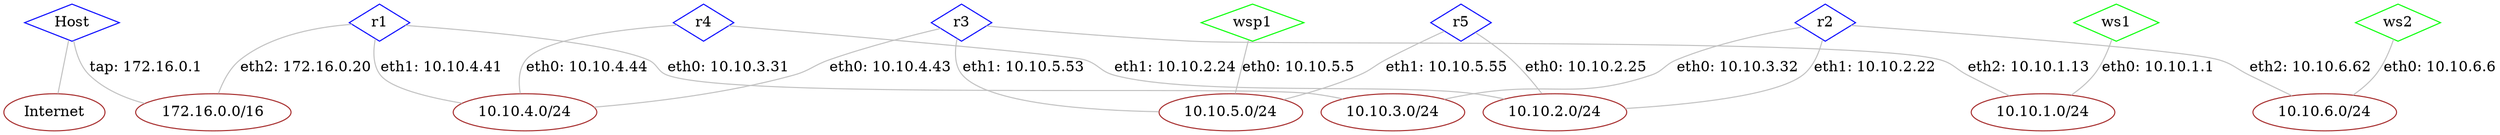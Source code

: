 graph G {
edge [len=1.5];
node [shape=diamond, color="green"];
Host [color="blue"];
r1 [color="blue"];
r2 [color="blue"];
r3 [color="blue"];
r4 [color="blue"];
r5 [color="blue"];
ws1;
ws2;
wsp1;
node [shape=ellipse, color="brown"];
lan2 [label="10.10.2.0/24"];
lan4 [label="10.10.4.0/24"];
lan5 [label="10.10.5.0/24"];
lan2 [label="10.10.2.0/24"];
lan5 [label="10.10.5.0/24"];
tap [label="172.16.0.0/16"];
lan4 [label="10.10.4.0/24"];
lan3 [label="10.10.3.0/24"];
lan6 [label="10.10.6.0/24"];
lan2 [label="10.10.2.0/24"];
lan3 [label="10.10.3.0/24"];
lan1 [label="10.10.1.0/24"];
lan5 [label="10.10.5.0/24"];
lan4 [label="10.10.4.0/24"];
lan1 [label="10.10.1.0/24"];
Internet [label="Internet"];
tap [label="172.16.0.0/16"];
lan6 [label="10.10.6.0/24"];
Host -- Internet [color="gray"];
Host -- tap [label="tap: 172.16.0.1", color="gray"];
r1 -- tap [label="eth2: 172.16.0.20", color="gray"];
r1 -- lan4 [label="eth1: 10.10.4.41", color="gray"];
r1 -- lan3 [label="eth0: 10.10.3.31", color="gray"];
r2 -- lan6 [label="eth2: 10.10.6.62", color="gray"];
r2 -- lan2 [label="eth1: 10.10.2.22", color="gray"];
r2 -- lan3 [label="eth0: 10.10.3.32", color="gray"];
r3 -- lan1 [label="eth2: 10.10.1.13", color="gray"];
r3 -- lan5 [label="eth1: 10.10.5.53", color="gray"];
r3 -- lan4 [label="eth0: 10.10.4.43", color="gray"];
r4 -- lan2 [label="eth1: 10.10.2.24", color="gray"];
r4 -- lan4 [label="eth0: 10.10.4.44", color="gray"];
r5 -- lan5 [label="eth1: 10.10.5.55", color="gray"];
r5 -- lan2 [label="eth0: 10.10.2.25", color="gray"];
ws1 -- lan1 [label="eth0: 10.10.1.1", color="gray"];
ws2 -- lan6 [label="eth0: 10.10.6.6", color="gray"];
wsp1 -- lan5 [label="eth0: 10.10.5.5", color="gray"];
}

